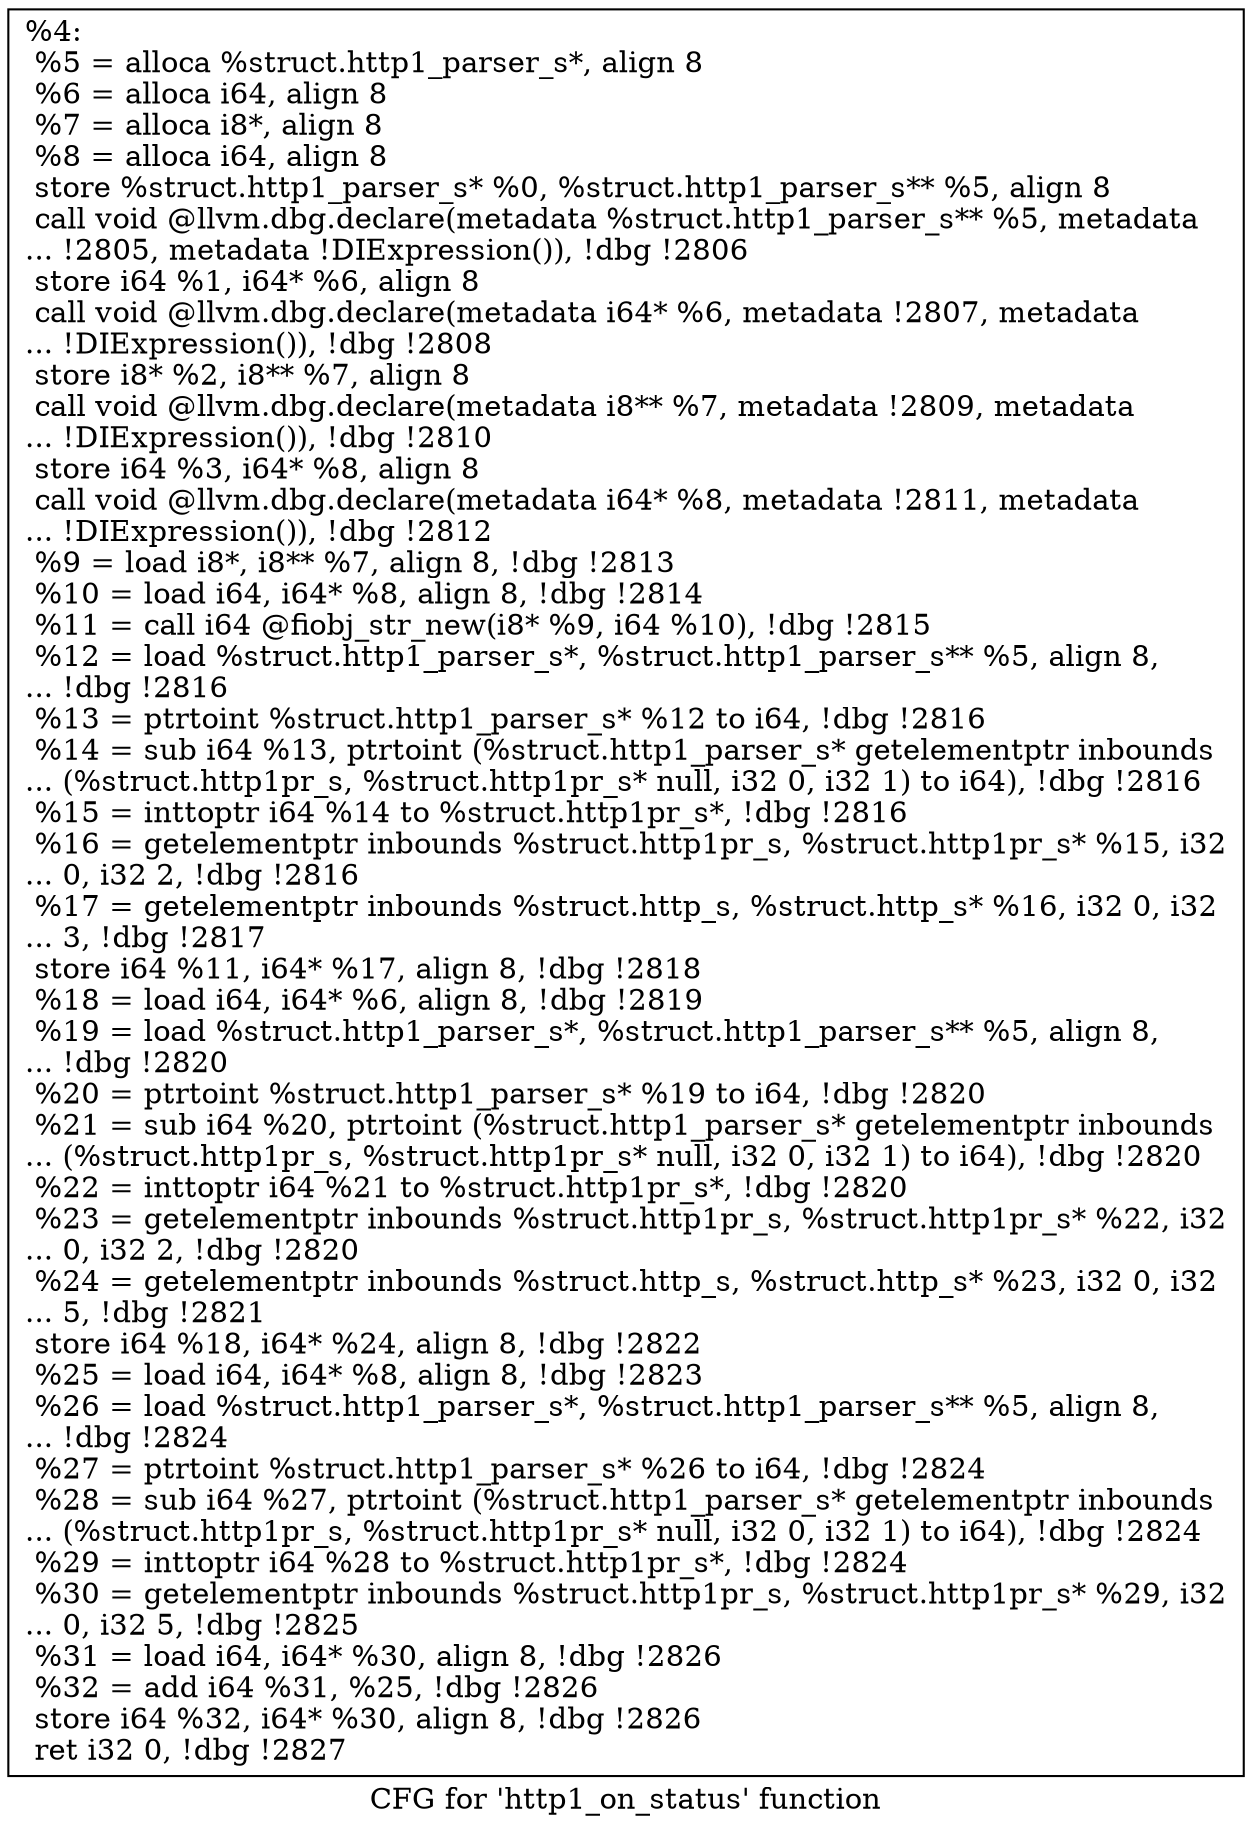 digraph "CFG for 'http1_on_status' function" {
	label="CFG for 'http1_on_status' function";

	Node0x556852275430 [shape=record,label="{%4:\l  %5 = alloca %struct.http1_parser_s*, align 8\l  %6 = alloca i64, align 8\l  %7 = alloca i8*, align 8\l  %8 = alloca i64, align 8\l  store %struct.http1_parser_s* %0, %struct.http1_parser_s** %5, align 8\l  call void @llvm.dbg.declare(metadata %struct.http1_parser_s** %5, metadata\l... !2805, metadata !DIExpression()), !dbg !2806\l  store i64 %1, i64* %6, align 8\l  call void @llvm.dbg.declare(metadata i64* %6, metadata !2807, metadata\l... !DIExpression()), !dbg !2808\l  store i8* %2, i8** %7, align 8\l  call void @llvm.dbg.declare(metadata i8** %7, metadata !2809, metadata\l... !DIExpression()), !dbg !2810\l  store i64 %3, i64* %8, align 8\l  call void @llvm.dbg.declare(metadata i64* %8, metadata !2811, metadata\l... !DIExpression()), !dbg !2812\l  %9 = load i8*, i8** %7, align 8, !dbg !2813\l  %10 = load i64, i64* %8, align 8, !dbg !2814\l  %11 = call i64 @fiobj_str_new(i8* %9, i64 %10), !dbg !2815\l  %12 = load %struct.http1_parser_s*, %struct.http1_parser_s** %5, align 8,\l... !dbg !2816\l  %13 = ptrtoint %struct.http1_parser_s* %12 to i64, !dbg !2816\l  %14 = sub i64 %13, ptrtoint (%struct.http1_parser_s* getelementptr inbounds\l... (%struct.http1pr_s, %struct.http1pr_s* null, i32 0, i32 1) to i64), !dbg !2816\l  %15 = inttoptr i64 %14 to %struct.http1pr_s*, !dbg !2816\l  %16 = getelementptr inbounds %struct.http1pr_s, %struct.http1pr_s* %15, i32\l... 0, i32 2, !dbg !2816\l  %17 = getelementptr inbounds %struct.http_s, %struct.http_s* %16, i32 0, i32\l... 3, !dbg !2817\l  store i64 %11, i64* %17, align 8, !dbg !2818\l  %18 = load i64, i64* %6, align 8, !dbg !2819\l  %19 = load %struct.http1_parser_s*, %struct.http1_parser_s** %5, align 8,\l... !dbg !2820\l  %20 = ptrtoint %struct.http1_parser_s* %19 to i64, !dbg !2820\l  %21 = sub i64 %20, ptrtoint (%struct.http1_parser_s* getelementptr inbounds\l... (%struct.http1pr_s, %struct.http1pr_s* null, i32 0, i32 1) to i64), !dbg !2820\l  %22 = inttoptr i64 %21 to %struct.http1pr_s*, !dbg !2820\l  %23 = getelementptr inbounds %struct.http1pr_s, %struct.http1pr_s* %22, i32\l... 0, i32 2, !dbg !2820\l  %24 = getelementptr inbounds %struct.http_s, %struct.http_s* %23, i32 0, i32\l... 5, !dbg !2821\l  store i64 %18, i64* %24, align 8, !dbg !2822\l  %25 = load i64, i64* %8, align 8, !dbg !2823\l  %26 = load %struct.http1_parser_s*, %struct.http1_parser_s** %5, align 8,\l... !dbg !2824\l  %27 = ptrtoint %struct.http1_parser_s* %26 to i64, !dbg !2824\l  %28 = sub i64 %27, ptrtoint (%struct.http1_parser_s* getelementptr inbounds\l... (%struct.http1pr_s, %struct.http1pr_s* null, i32 0, i32 1) to i64), !dbg !2824\l  %29 = inttoptr i64 %28 to %struct.http1pr_s*, !dbg !2824\l  %30 = getelementptr inbounds %struct.http1pr_s, %struct.http1pr_s* %29, i32\l... 0, i32 5, !dbg !2825\l  %31 = load i64, i64* %30, align 8, !dbg !2826\l  %32 = add i64 %31, %25, !dbg !2826\l  store i64 %32, i64* %30, align 8, !dbg !2826\l  ret i32 0, !dbg !2827\l}"];
}
